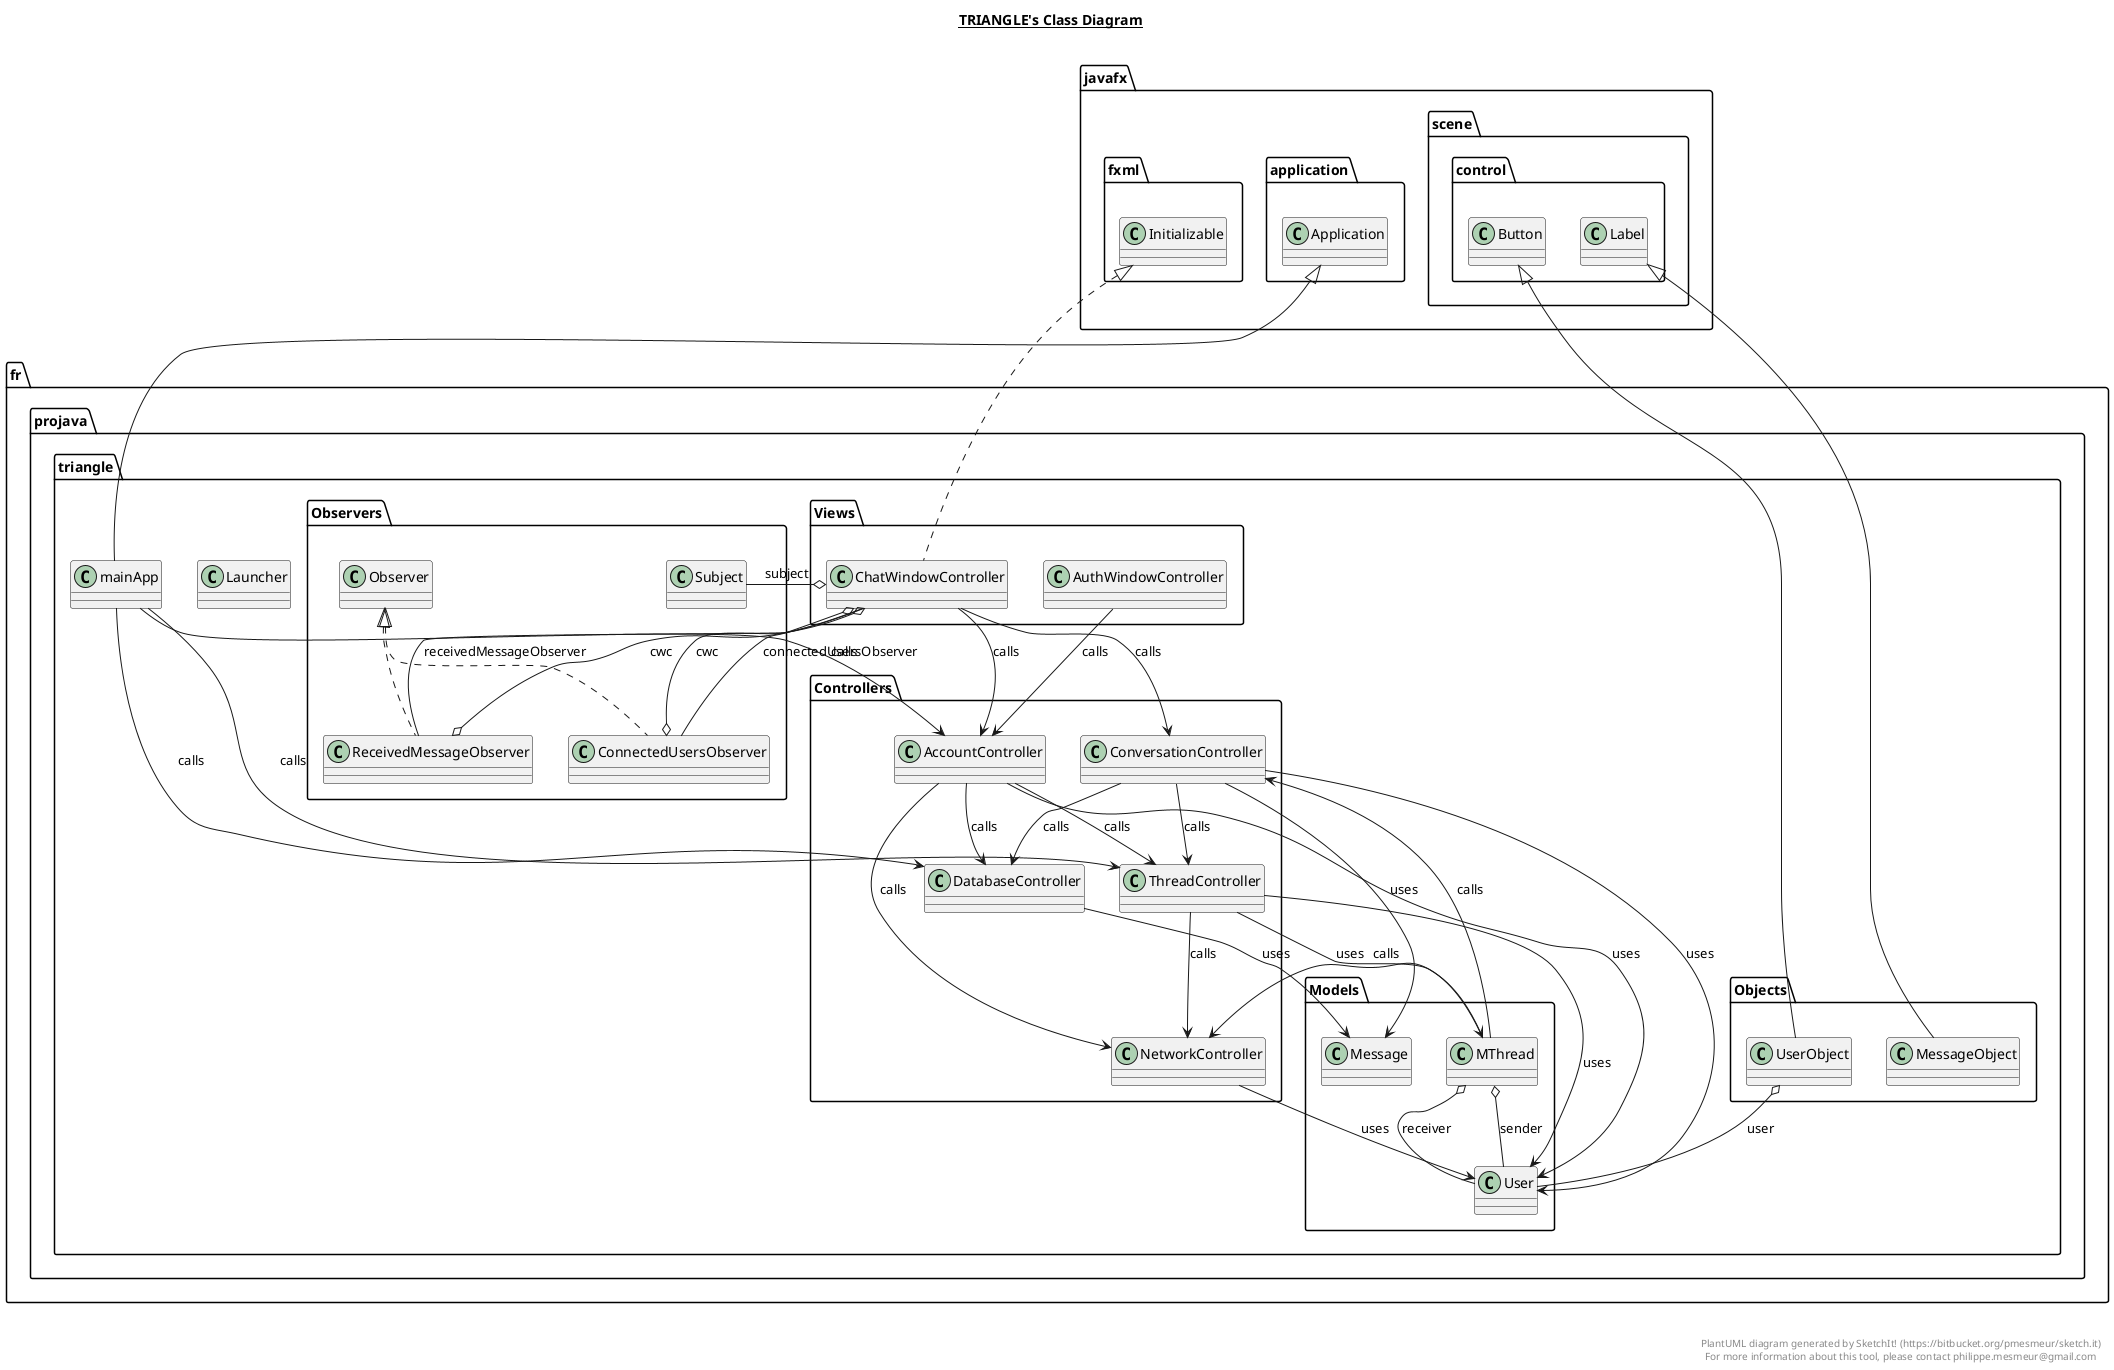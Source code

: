 @startuml

title __TRIANGLE's Class Diagram__\n
    package fr.projava.triangle{
        package Controllers{
            class fr.projava.triangle.Controllers.AccountController {
            }
            class fr.projava.triangle.Controllers.ConversationController {
            }
            class fr.projava.triangle.Controllers.DatabaseController {
            }
            class fr.projava.triangle.Controllers.NetworkController {
            }
            class fr.projava.triangle.Controllers.ThreadController {
            }
        }

        package Models{
            class fr.projava.triangle.Models.MThread {
            }
            class fr.projava.triangle.Models.Message {
            }
            class fr.projava.triangle.Models.User {
            }
        }

        package Views {
            class fr.projava.triangle.Views.AuthWindowController {
            }
            class fr.projava.triangle.Views.ChatWindowController {
            }
        }

        class fr.projava.triangle.Launcher {
        }
        class fr.projava.triangle.mainApp {
        }
    }



    fr.projava.triangle.Views.AuthWindowController --> fr.projava.triangle.Controllers.AccountController : calls
    fr.projava.triangle.Views.ChatWindowController --> fr.projava.triangle.Controllers.AccountController : calls
    fr.projava.triangle.mainApp--> fr.projava.triangle.Controllers.AccountController : calls

    fr.projava.triangle.Views.ChatWindowController --> fr.projava.triangle.Controllers.ConversationController : calls
    fr.projava.triangle.Models.MThread --> fr.projava.triangle.Controllers.ConversationController : calls

    fr.projava.triangle.Controllers.AccountController --> fr.projava.triangle.Controllers.DatabaseController : calls
    fr.projava.triangle.Controllers.ConversationController --> fr.projava.triangle.Controllers.DatabaseController : calls
    fr.projava.triangle.mainApp --> fr.projava.triangle.Controllers.DatabaseController: calls

    fr.projava.triangle.Controllers.ThreadController --> fr.projava.triangle.Controllers.NetworkController : calls
    fr.projava.triangle.Controllers.AccountController --> fr.projava.triangle.Controllers.NetworkController : calls
    fr.projava.triangle.Models.MThread --> fr.projava.triangle.Controllers.NetworkController : calls

    fr.projava.triangle.Controllers.AccountController --> fr.projava.triangle.Controllers.ThreadController : calls
    fr.projava.triangle.Controllers.ConversationController --> fr.projava.triangle.Controllers.ThreadController : calls
    fr.projava.triangle.mainApp --> fr.projava.triangle.Controllers.ThreadController : calls




    fr.projava.triangle.Controllers.NetworkController --> fr.projava.triangle.Models.User : uses
    fr.projava.triangle.Controllers.ThreadController --> fr.projava.triangle.Models.MThread : uses
    fr.projava.triangle.Controllers.ThreadController --> fr.projava.triangle.Models.User : uses
    fr.projava.triangle.Controllers.DatabaseController --> fr.projava.triangle.Models.Message : uses
    fr.projava.triangle.Controllers.ConversationController --> fr.projava.triangle.Models.Message : uses
    fr.projava.triangle.Controllers.ConversationController --> fr.projava.triangle.Models.User : uses
    fr.projava.triangle.Controllers.AccountController --> fr.projava.triangle.Models.User : uses
    fr.projava.triangle.Models.MThread o-- fr.projava.triangle.Models.User : receiver
    fr.projava.triangle.Models.MThread o-- fr.projava.triangle.Models.User : sender
    fr.projava.triangle.Objects.MessageObject -up-|> javafx.scene.control.Label
    fr.projava.triangle.Objects.UserObject -up-|> javafx.scene.control.Button
    fr.projava.triangle.Objects.UserObject o-- fr.projava.triangle.Models.User : user
    fr.projava.triangle.Observers.ConnectedUsersObserver .up.|> fr.projava.triangle.Observers.Observer
    fr.projava.triangle.Observers.ConnectedUsersObserver o-- fr.projava.triangle.Views.ChatWindowController : cwc
    fr.projava.triangle.Observers.ReceivedMessageObserver .up.|> fr.projava.triangle.Observers.Observer
    fr.projava.triangle.Observers.ReceivedMessageObserver o-- fr.projava.triangle.Views.ChatWindowController : cwc
    fr.projava.triangle.Views.ChatWindowController .up.|> javafx.fxml.Initializable
    fr.projava.triangle.Views.ChatWindowController o-- fr.projava.triangle.Observers.ConnectedUsersObserver : connectedUsersObserver
    fr.projava.triangle.Views.ChatWindowController o-- fr.projava.triangle.Observers.ReceivedMessageObserver : receivedMessageObserver
    fr.projava.triangle.Views.ChatWindowController o-- fr.projava.triangle.Observers.Subject : subject
    fr.projava.triangle.mainApp -up-|> javafx.application.Application


right footer


PlantUML diagram generated by SketchIt! (https://bitbucket.org/pmesmeur/sketch.it)
For more information about this tool, please contact philippe.mesmeur@gmail.com
endfooter

@enduml
